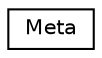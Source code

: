 digraph "Иерархия классов. Графический вид."
{
  edge [fontname="Helvetica",fontsize="10",labelfontname="Helvetica",labelfontsize="10"];
  node [fontname="Helvetica",fontsize="10",shape=record];
  rankdir="LR";
  Node0 [label="Meta",height=0.2,width=0.4,color="black", fillcolor="white", style="filled",URL="$classMeta.html"];
}
